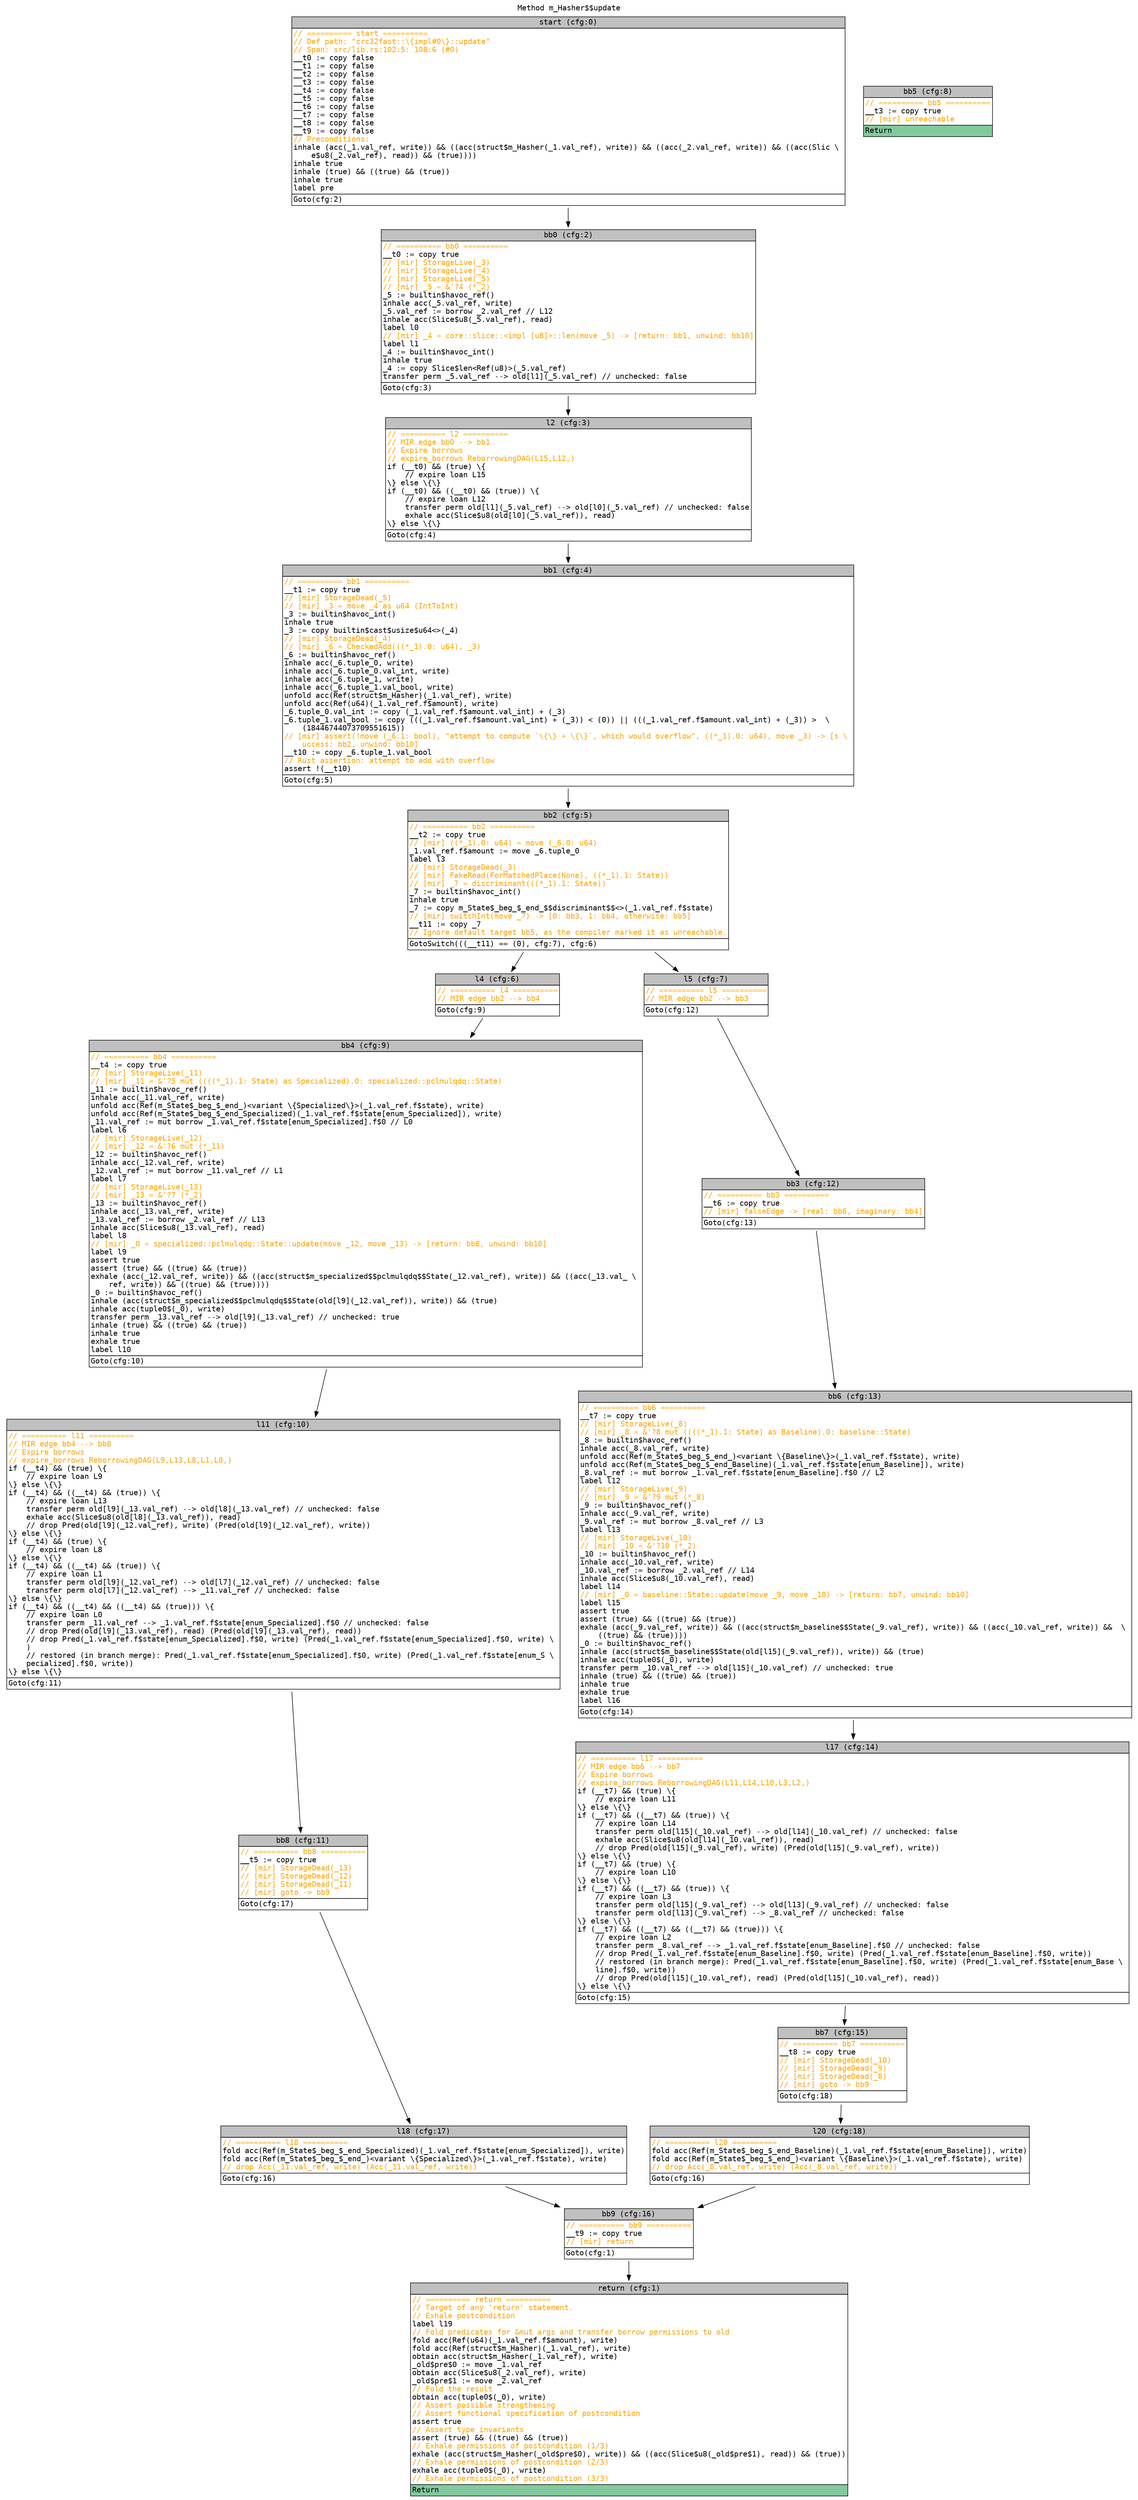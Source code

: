 digraph CFG {
graph [fontname=monospace];
node [fontname=monospace];
edge [fontname=monospace];
labelloc="t";
label="Method m_Hasher$$update";
"block_start" [shape=none,label=<<table border="0" cellborder="1" cellspacing="0"><tr><td bgcolor="gray" align="center">start (cfg:0)</td></tr><tr><td align="left" balign="left"><font color="orange">// ========== start ==========</font><br/><font color="orange">// Def path: "crc32fast::\{impl#0\}::update"</font><br/><font color="orange">// Span: src/lib.rs:102:5: 108:6 (#0)</font><br/>__t0 := copy false<br/>__t1 := copy false<br/>__t2 := copy false<br/>__t3 := copy false<br/>__t4 := copy false<br/>__t5 := copy false<br/>__t6 := copy false<br/>__t7 := copy false<br/>__t8 := copy false<br/>__t9 := copy false<br/><font color="orange">// Preconditions:</font><br/>inhale (acc(_1.val_ref, write)) &amp;&amp; ((acc(struct$m_Hasher(_1.val_ref), write)) &amp;&amp; ((acc(_2.val_ref, write)) &amp;&amp; ((acc(Slic \ <br/>    e$u8(_2.val_ref), read)) &amp;&amp; (true))))<br/>inhale true<br/>inhale (true) &amp;&amp; ((true) &amp;&amp; (true))<br/>inhale true<br/>label pre</td></tr><tr><td align="left">Goto(cfg:2)<br/></td></tr></table>>];
"block_return" [shape=none,label=<<table border="0" cellborder="1" cellspacing="0"><tr><td bgcolor="gray" align="center">return (cfg:1)</td></tr><tr><td align="left" balign="left"><font color="orange">// ========== return ==========</font><br/><font color="orange">// Target of any 'return' statement.</font><br/><font color="orange">// Exhale postcondition</font><br/>label l19<br/><font color="orange">// Fold predicates for &amp;mut args and transfer borrow permissions to old</font><br/>fold acc(Ref(u64)(_1.val_ref.f$amount), write)<br/>fold acc(Ref(struct$m_Hasher)(_1.val_ref), write)<br/>obtain acc(struct$m_Hasher(_1.val_ref), write)<br/>_old$pre$0 := move _1.val_ref<br/>obtain acc(Slice$u8(_2.val_ref), write)<br/>_old$pre$1 := move _2.val_ref<br/><font color="orange">// Fold the result</font><br/>obtain acc(tuple0$(_0), write)<br/><font color="orange">// Assert possible strengthening</font><br/><font color="orange">// Assert functional specification of postcondition</font><br/>assert true<br/><font color="orange">// Assert type invariants</font><br/>assert (true) &amp;&amp; ((true) &amp;&amp; (true))<br/><font color="orange">// Exhale permissions of postcondition (1/3)</font><br/>exhale (acc(struct$m_Hasher(_old$pre$0), write)) &amp;&amp; ((acc(Slice$u8(_old$pre$1), read)) &amp;&amp; (true))<br/><font color="orange">// Exhale permissions of postcondition (2/3)</font><br/>exhale acc(tuple0$(_0), write)<br/><font color="orange">// Exhale permissions of postcondition (3/3)</font></td></tr><tr><td align="left" bgcolor="#82CA9D">Return<br/></td></tr></table>>];
"block_bb0" [shape=none,label=<<table border="0" cellborder="1" cellspacing="0"><tr><td bgcolor="gray" align="center">bb0 (cfg:2)</td></tr><tr><td align="left" balign="left"><font color="orange">// ========== bb0 ==========</font><br/>__t0 := copy true<br/><font color="orange">// [mir] StorageLive(_3)</font><br/><font color="orange">// [mir] StorageLive(_4)</font><br/><font color="orange">// [mir] StorageLive(_5)</font><br/><font color="orange">// [mir] _5 = &amp;'?4 (*_2)</font><br/>_5 := builtin$havoc_ref()<br/>inhale acc(_5.val_ref, write)<br/>_5.val_ref := borrow _2.val_ref // L12<br/>inhale acc(Slice$u8(_5.val_ref), read)<br/>label l0<br/><font color="orange">// [mir] _4 = core::slice::&lt;impl [u8]&gt;::len(move _5) -&gt; [return: bb1, unwind: bb10]</font><br/>label l1<br/>_4 := builtin$havoc_int()<br/>inhale true<br/>_4 := copy Slice$len&lt;Ref(u8)&gt;(_5.val_ref)<br/>transfer perm _5.val_ref --&gt; old[l1](_5.val_ref) // unchecked: false</td></tr><tr><td align="left">Goto(cfg:3)<br/></td></tr></table>>];
"block_l2" [shape=none,label=<<table border="0" cellborder="1" cellspacing="0"><tr><td bgcolor="gray" align="center">l2 (cfg:3)</td></tr><tr><td align="left" balign="left"><font color="orange">// ========== l2 ==========</font><br/><font color="orange">// MIR edge bb0 --&gt; bb1</font><br/><font color="orange">// Expire borrows</font><br/><font color="orange">// expire_borrows ReborrowingDAG(L15,L12,)</font><br/>if (__t0) &amp;&amp; (true) \{<br/>    // expire loan L15<br/>\} else \{\}<br/>if (__t0) &amp;&amp; ((__t0) &amp;&amp; (true)) \{<br/>    // expire loan L12<br/>    transfer perm old[l1](_5.val_ref) --&gt; old[l0](_5.val_ref) // unchecked: false<br/>    exhale acc(Slice$u8(old[l0](_5.val_ref)), read)<br/>\} else \{\}</td></tr><tr><td align="left">Goto(cfg:4)<br/></td></tr></table>>];
"block_bb1" [shape=none,label=<<table border="0" cellborder="1" cellspacing="0"><tr><td bgcolor="gray" align="center">bb1 (cfg:4)</td></tr><tr><td align="left" balign="left"><font color="orange">// ========== bb1 ==========</font><br/>__t1 := copy true<br/><font color="orange">// [mir] StorageDead(_5)</font><br/><font color="orange">// [mir] _3 = move _4 as u64 (IntToInt)</font><br/>_3 := builtin$havoc_int()<br/>inhale true<br/>_3 := copy builtin$cast$usize$u64&lt;&gt;(_4)<br/><font color="orange">// [mir] StorageDead(_4)</font><br/><font color="orange">// [mir] _6 = CheckedAdd(((*_1).0: u64), _3)</font><br/>_6 := builtin$havoc_ref()<br/>inhale acc(_6.tuple_0, write)<br/>inhale acc(_6.tuple_0.val_int, write)<br/>inhale acc(_6.tuple_1, write)<br/>inhale acc(_6.tuple_1.val_bool, write)<br/>unfold acc(Ref(struct$m_Hasher)(_1.val_ref), write)<br/>unfold acc(Ref(u64)(_1.val_ref.f$amount), write)<br/>_6.tuple_0.val_int := copy (_1.val_ref.f$amount.val_int) + (_3)<br/>_6.tuple_1.val_bool := copy (((_1.val_ref.f$amount.val_int) + (_3)) &lt; (0)) &#124;&#124; (((_1.val_ref.f$amount.val_int) + (_3)) &gt;  \ <br/>    (18446744073709551615))<br/><font color="orange">// [mir] assert(!move (_6.1: bool), "attempt to compute `\{\} + \{\}`, which would overflow", ((*_1).0: u64), move _3) -&gt; [s \ <br/>    uccess: bb2, unwind: bb10]</font><br/>__t10 := copy _6.tuple_1.val_bool<br/><font color="orange">// Rust assertion: attempt to add with overflow</font><br/>assert !(__t10)</td></tr><tr><td align="left">Goto(cfg:5)<br/></td></tr></table>>];
"block_bb2" [shape=none,label=<<table border="0" cellborder="1" cellspacing="0"><tr><td bgcolor="gray" align="center">bb2 (cfg:5)</td></tr><tr><td align="left" balign="left"><font color="orange">// ========== bb2 ==========</font><br/>__t2 := copy true<br/><font color="orange">// [mir] ((*_1).0: u64) = move (_6.0: u64)</font><br/>_1.val_ref.f$amount := move _6.tuple_0<br/>label l3<br/><font color="orange">// [mir] StorageDead(_3)</font><br/><font color="orange">// [mir] FakeRead(ForMatchedPlace(None), ((*_1).1: State))</font><br/><font color="orange">// [mir] _7 = discriminant(((*_1).1: State))</font><br/>_7 := builtin$havoc_int()<br/>inhale true<br/>_7 := copy m_State$_beg_$_end_$$discriminant$$&lt;&gt;(_1.val_ref.f$state)<br/><font color="orange">// [mir] switchInt(move _7) -&gt; [0: bb3, 1: bb4, otherwise: bb5]</font><br/>__t11 := copy _7<br/><font color="orange">// Ignore default target bb5, as the compiler marked it as unreachable.</font></td></tr><tr><td align="left">GotoSwitch(((__t11) == (0), cfg:7), cfg:6)<br/></td></tr></table>>];
"block_l4" [shape=none,label=<<table border="0" cellborder="1" cellspacing="0"><tr><td bgcolor="gray" align="center">l4 (cfg:6)</td></tr><tr><td align="left" balign="left"><font color="orange">// ========== l4 ==========</font><br/><font color="orange">// MIR edge bb2 --&gt; bb4</font></td></tr><tr><td align="left">Goto(cfg:9)<br/></td></tr></table>>];
"block_l5" [shape=none,label=<<table border="0" cellborder="1" cellspacing="0"><tr><td bgcolor="gray" align="center">l5 (cfg:7)</td></tr><tr><td align="left" balign="left"><font color="orange">// ========== l5 ==========</font><br/><font color="orange">// MIR edge bb2 --&gt; bb3</font></td></tr><tr><td align="left">Goto(cfg:12)<br/></td></tr></table>>];
"block_bb5" [shape=none,label=<<table border="0" cellborder="1" cellspacing="0"><tr><td bgcolor="gray" align="center">bb5 (cfg:8)</td></tr><tr><td align="left" balign="left"><font color="orange">// ========== bb5 ==========</font><br/>__t3 := copy true<br/><font color="orange">// [mir] unreachable</font></td></tr><tr><td align="left" bgcolor="#82CA9D">Return<br/></td></tr></table>>];
"block_bb4" [shape=none,label=<<table border="0" cellborder="1" cellspacing="0"><tr><td bgcolor="gray" align="center">bb4 (cfg:9)</td></tr><tr><td align="left" balign="left"><font color="orange">// ========== bb4 ==========</font><br/>__t4 := copy true<br/><font color="orange">// [mir] StorageLive(_11)</font><br/><font color="orange">// [mir] _11 = &amp;'?5 mut ((((*_1).1: State) as Specialized).0: specialized::pclmulqdq::State)</font><br/>_11 := builtin$havoc_ref()<br/>inhale acc(_11.val_ref, write)<br/>unfold acc(Ref(m_State$_beg_$_end_)&lt;variant \{Specialized\}&gt;(_1.val_ref.f$state), write)<br/>unfold acc(Ref(m_State$_beg_$_end_Specialized)(_1.val_ref.f$state[enum_Specialized]), write)<br/>_11.val_ref := mut borrow _1.val_ref.f$state[enum_Specialized].f$0 // L0<br/>label l6<br/><font color="orange">// [mir] StorageLive(_12)</font><br/><font color="orange">// [mir] _12 = &amp;'?6 mut (*_11)</font><br/>_12 := builtin$havoc_ref()<br/>inhale acc(_12.val_ref, write)<br/>_12.val_ref := mut borrow _11.val_ref // L1<br/>label l7<br/><font color="orange">// [mir] StorageLive(_13)</font><br/><font color="orange">// [mir] _13 = &amp;'?7 (*_2)</font><br/>_13 := builtin$havoc_ref()<br/>inhale acc(_13.val_ref, write)<br/>_13.val_ref := borrow _2.val_ref // L13<br/>inhale acc(Slice$u8(_13.val_ref), read)<br/>label l8<br/><font color="orange">// [mir] _0 = specialized::pclmulqdq::State::update(move _12, move _13) -&gt; [return: bb8, unwind: bb10]</font><br/>label l9<br/>assert true<br/>assert (true) &amp;&amp; ((true) &amp;&amp; (true))<br/>exhale (acc(_12.val_ref, write)) &amp;&amp; ((acc(struct$m_specialized$$pclmulqdq$$State(_12.val_ref), write)) &amp;&amp; ((acc(_13.val_ \ <br/>    ref, write)) &amp;&amp; ((true) &amp;&amp; (true))))<br/>_0 := builtin$havoc_ref()<br/>inhale (acc(struct$m_specialized$$pclmulqdq$$State(old[l9](_12.val_ref)), write)) &amp;&amp; (true)<br/>inhale acc(tuple0$(_0), write)<br/>transfer perm _13.val_ref --&gt; old[l9](_13.val_ref) // unchecked: true<br/>inhale (true) &amp;&amp; ((true) &amp;&amp; (true))<br/>inhale true<br/>exhale true<br/>label l10</td></tr><tr><td align="left">Goto(cfg:10)<br/></td></tr></table>>];
"block_l11" [shape=none,label=<<table border="0" cellborder="1" cellspacing="0"><tr><td bgcolor="gray" align="center">l11 (cfg:10)</td></tr><tr><td align="left" balign="left"><font color="orange">// ========== l11 ==========</font><br/><font color="orange">// MIR edge bb4 --&gt; bb8</font><br/><font color="orange">// Expire borrows</font><br/><font color="orange">// expire_borrows ReborrowingDAG(L9,L13,L8,L1,L0,)</font><br/>if (__t4) &amp;&amp; (true) \{<br/>    // expire loan L9<br/>\} else \{\}<br/>if (__t4) &amp;&amp; ((__t4) &amp;&amp; (true)) \{<br/>    // expire loan L13<br/>    transfer perm old[l9](_13.val_ref) --&gt; old[l8](_13.val_ref) // unchecked: false<br/>    exhale acc(Slice$u8(old[l8](_13.val_ref)), read)<br/>    // drop Pred(old[l9](_12.val_ref), write) (Pred(old[l9](_12.val_ref), write))<br/>\} else \{\}<br/>if (__t4) &amp;&amp; (true) \{<br/>    // expire loan L8<br/>\} else \{\}<br/>if (__t4) &amp;&amp; ((__t4) &amp;&amp; (true)) \{<br/>    // expire loan L1<br/>    transfer perm old[l9](_12.val_ref) --&gt; old[l7](_12.val_ref) // unchecked: false<br/>    transfer perm old[l7](_12.val_ref) --&gt; _11.val_ref // unchecked: false<br/>\} else \{\}<br/>if (__t4) &amp;&amp; ((__t4) &amp;&amp; ((__t4) &amp;&amp; (true))) \{<br/>    // expire loan L0<br/>    transfer perm _11.val_ref --&gt; _1.val_ref.f$state[enum_Specialized].f$0 // unchecked: false<br/>    // drop Pred(old[l9](_13.val_ref), read) (Pred(old[l9](_13.val_ref), read))<br/>    // drop Pred(_1.val_ref.f$state[enum_Specialized].f$0, write) (Pred(_1.val_ref.f$state[enum_Specialized].f$0, write) \ <br/>    )<br/>    // restored (in branch merge): Pred(_1.val_ref.f$state[enum_Specialized].f$0, write) (Pred(_1.val_ref.f$state[enum_S \ <br/>    pecialized].f$0, write))<br/>\} else \{\}</td></tr><tr><td align="left">Goto(cfg:11)<br/></td></tr></table>>];
"block_bb8" [shape=none,label=<<table border="0" cellborder="1" cellspacing="0"><tr><td bgcolor="gray" align="center">bb8 (cfg:11)</td></tr><tr><td align="left" balign="left"><font color="orange">// ========== bb8 ==========</font><br/>__t5 := copy true<br/><font color="orange">// [mir] StorageDead(_13)</font><br/><font color="orange">// [mir] StorageDead(_12)</font><br/><font color="orange">// [mir] StorageDead(_11)</font><br/><font color="orange">// [mir] goto -&gt; bb9</font></td></tr><tr><td align="left">Goto(cfg:17)<br/></td></tr></table>>];
"block_bb3" [shape=none,label=<<table border="0" cellborder="1" cellspacing="0"><tr><td bgcolor="gray" align="center">bb3 (cfg:12)</td></tr><tr><td align="left" balign="left"><font color="orange">// ========== bb3 ==========</font><br/>__t6 := copy true<br/><font color="orange">// [mir] falseEdge -&gt; [real: bb6, imaginary: bb4]</font></td></tr><tr><td align="left">Goto(cfg:13)<br/></td></tr></table>>];
"block_bb6" [shape=none,label=<<table border="0" cellborder="1" cellspacing="0"><tr><td bgcolor="gray" align="center">bb6 (cfg:13)</td></tr><tr><td align="left" balign="left"><font color="orange">// ========== bb6 ==========</font><br/>__t7 := copy true<br/><font color="orange">// [mir] StorageLive(_8)</font><br/><font color="orange">// [mir] _8 = &amp;'?8 mut ((((*_1).1: State) as Baseline).0: baseline::State)</font><br/>_8 := builtin$havoc_ref()<br/>inhale acc(_8.val_ref, write)<br/>unfold acc(Ref(m_State$_beg_$_end_)&lt;variant \{Baseline\}&gt;(_1.val_ref.f$state), write)<br/>unfold acc(Ref(m_State$_beg_$_end_Baseline)(_1.val_ref.f$state[enum_Baseline]), write)<br/>_8.val_ref := mut borrow _1.val_ref.f$state[enum_Baseline].f$0 // L2<br/>label l12<br/><font color="orange">// [mir] StorageLive(_9)</font><br/><font color="orange">// [mir] _9 = &amp;'?9 mut (*_8)</font><br/>_9 := builtin$havoc_ref()<br/>inhale acc(_9.val_ref, write)<br/>_9.val_ref := mut borrow _8.val_ref // L3<br/>label l13<br/><font color="orange">// [mir] StorageLive(_10)</font><br/><font color="orange">// [mir] _10 = &amp;'?10 (*_2)</font><br/>_10 := builtin$havoc_ref()<br/>inhale acc(_10.val_ref, write)<br/>_10.val_ref := borrow _2.val_ref // L14<br/>inhale acc(Slice$u8(_10.val_ref), read)<br/>label l14<br/><font color="orange">// [mir] _0 = baseline::State::update(move _9, move _10) -&gt; [return: bb7, unwind: bb10]</font><br/>label l15<br/>assert true<br/>assert (true) &amp;&amp; ((true) &amp;&amp; (true))<br/>exhale (acc(_9.val_ref, write)) &amp;&amp; ((acc(struct$m_baseline$$State(_9.val_ref), write)) &amp;&amp; ((acc(_10.val_ref, write)) &amp;&amp;  \ <br/>    ((true) &amp;&amp; (true))))<br/>_0 := builtin$havoc_ref()<br/>inhale (acc(struct$m_baseline$$State(old[l15](_9.val_ref)), write)) &amp;&amp; (true)<br/>inhale acc(tuple0$(_0), write)<br/>transfer perm _10.val_ref --&gt; old[l15](_10.val_ref) // unchecked: true<br/>inhale (true) &amp;&amp; ((true) &amp;&amp; (true))<br/>inhale true<br/>exhale true<br/>label l16</td></tr><tr><td align="left">Goto(cfg:14)<br/></td></tr></table>>];
"block_l17" [shape=none,label=<<table border="0" cellborder="1" cellspacing="0"><tr><td bgcolor="gray" align="center">l17 (cfg:14)</td></tr><tr><td align="left" balign="left"><font color="orange">// ========== l17 ==========</font><br/><font color="orange">// MIR edge bb6 --&gt; bb7</font><br/><font color="orange">// Expire borrows</font><br/><font color="orange">// expire_borrows ReborrowingDAG(L11,L14,L10,L3,L2,)</font><br/>if (__t7) &amp;&amp; (true) \{<br/>    // expire loan L11<br/>\} else \{\}<br/>if (__t7) &amp;&amp; ((__t7) &amp;&amp; (true)) \{<br/>    // expire loan L14<br/>    transfer perm old[l15](_10.val_ref) --&gt; old[l14](_10.val_ref) // unchecked: false<br/>    exhale acc(Slice$u8(old[l14](_10.val_ref)), read)<br/>    // drop Pred(old[l15](_9.val_ref), write) (Pred(old[l15](_9.val_ref), write))<br/>\} else \{\}<br/>if (__t7) &amp;&amp; (true) \{<br/>    // expire loan L10<br/>\} else \{\}<br/>if (__t7) &amp;&amp; ((__t7) &amp;&amp; (true)) \{<br/>    // expire loan L3<br/>    transfer perm old[l15](_9.val_ref) --&gt; old[l13](_9.val_ref) // unchecked: false<br/>    transfer perm old[l13](_9.val_ref) --&gt; _8.val_ref // unchecked: false<br/>\} else \{\}<br/>if (__t7) &amp;&amp; ((__t7) &amp;&amp; ((__t7) &amp;&amp; (true))) \{<br/>    // expire loan L2<br/>    transfer perm _8.val_ref --&gt; _1.val_ref.f$state[enum_Baseline].f$0 // unchecked: false<br/>    // drop Pred(_1.val_ref.f$state[enum_Baseline].f$0, write) (Pred(_1.val_ref.f$state[enum_Baseline].f$0, write))<br/>    // restored (in branch merge): Pred(_1.val_ref.f$state[enum_Baseline].f$0, write) (Pred(_1.val_ref.f$state[enum_Base \ <br/>    line].f$0, write))<br/>    // drop Pred(old[l15](_10.val_ref), read) (Pred(old[l15](_10.val_ref), read))<br/>\} else \{\}</td></tr><tr><td align="left">Goto(cfg:15)<br/></td></tr></table>>];
"block_bb7" [shape=none,label=<<table border="0" cellborder="1" cellspacing="0"><tr><td bgcolor="gray" align="center">bb7 (cfg:15)</td></tr><tr><td align="left" balign="left"><font color="orange">// ========== bb7 ==========</font><br/>__t8 := copy true<br/><font color="orange">// [mir] StorageDead(_10)</font><br/><font color="orange">// [mir] StorageDead(_9)</font><br/><font color="orange">// [mir] StorageDead(_8)</font><br/><font color="orange">// [mir] goto -&gt; bb9</font></td></tr><tr><td align="left">Goto(cfg:18)<br/></td></tr></table>>];
"block_bb9" [shape=none,label=<<table border="0" cellborder="1" cellspacing="0"><tr><td bgcolor="gray" align="center">bb9 (cfg:16)</td></tr><tr><td align="left" balign="left"><font color="orange">// ========== bb9 ==========</font><br/>__t9 := copy true<br/><font color="orange">// [mir] return</font></td></tr><tr><td align="left">Goto(cfg:1)<br/></td></tr></table>>];
"block_l18" [shape=none,label=<<table border="0" cellborder="1" cellspacing="0"><tr><td bgcolor="gray" align="center">l18 (cfg:17)</td></tr><tr><td align="left" balign="left"><font color="orange">// ========== l18 ==========</font><br/>fold acc(Ref(m_State$_beg_$_end_Specialized)(_1.val_ref.f$state[enum_Specialized]), write)<br/>fold acc(Ref(m_State$_beg_$_end_)&lt;variant \{Specialized\}&gt;(_1.val_ref.f$state), write)<br/><font color="orange">// drop Acc(_11.val_ref, write) (Acc(_11.val_ref, write))</font></td></tr><tr><td align="left">Goto(cfg:16)<br/></td></tr></table>>];
"block_l20" [shape=none,label=<<table border="0" cellborder="1" cellspacing="0"><tr><td bgcolor="gray" align="center">l20 (cfg:18)</td></tr><tr><td align="left" balign="left"><font color="orange">// ========== l20 ==========</font><br/>fold acc(Ref(m_State$_beg_$_end_Baseline)(_1.val_ref.f$state[enum_Baseline]), write)<br/>fold acc(Ref(m_State$_beg_$_end_)&lt;variant \{Baseline\}&gt;(_1.val_ref.f$state), write)<br/><font color="orange">// drop Acc(_8.val_ref, write) (Acc(_8.val_ref, write))</font></td></tr><tr><td align="left">Goto(cfg:16)<br/></td></tr></table>>];
"block_start" -> "block_bb0";
"block_bb0" -> "block_l2";
"block_l2" -> "block_bb1";
"block_bb1" -> "block_bb2";
"block_bb2" -> "block_l5";
"block_bb2" -> "block_l4";
"block_l4" -> "block_bb4";
"block_l5" -> "block_bb3";
"block_bb4" -> "block_l11";
"block_l11" -> "block_bb8";
"block_bb8" -> "block_l18";
"block_bb3" -> "block_bb6";
"block_bb6" -> "block_l17";
"block_l17" -> "block_bb7";
"block_bb7" -> "block_l20";
"block_bb9" -> "block_return";
"block_l18" -> "block_bb9";
"block_l20" -> "block_bb9";
}
